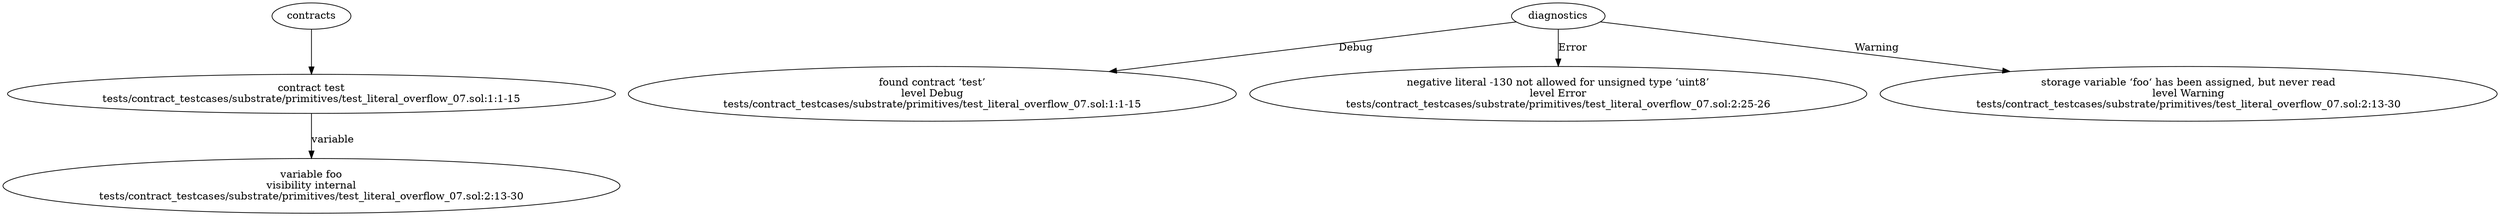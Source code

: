 strict digraph "tests/contract_testcases/substrate/primitives/test_literal_overflow_07.sol" {
	contract [label="contract test\ntests/contract_testcases/substrate/primitives/test_literal_overflow_07.sol:1:1-15"]
	var [label="variable foo\nvisibility internal\ntests/contract_testcases/substrate/primitives/test_literal_overflow_07.sol:2:13-30"]
	diagnostic [label="found contract ‘test’\nlevel Debug\ntests/contract_testcases/substrate/primitives/test_literal_overflow_07.sol:1:1-15"]
	diagnostic_6 [label="negative literal -130 not allowed for unsigned type ‘uint8’\nlevel Error\ntests/contract_testcases/substrate/primitives/test_literal_overflow_07.sol:2:25-26"]
	diagnostic_7 [label="storage variable ‘foo‘ has been assigned, but never read\nlevel Warning\ntests/contract_testcases/substrate/primitives/test_literal_overflow_07.sol:2:13-30"]
	contracts -> contract
	contract -> var [label="variable"]
	diagnostics -> diagnostic [label="Debug"]
	diagnostics -> diagnostic_6 [label="Error"]
	diagnostics -> diagnostic_7 [label="Warning"]
}
